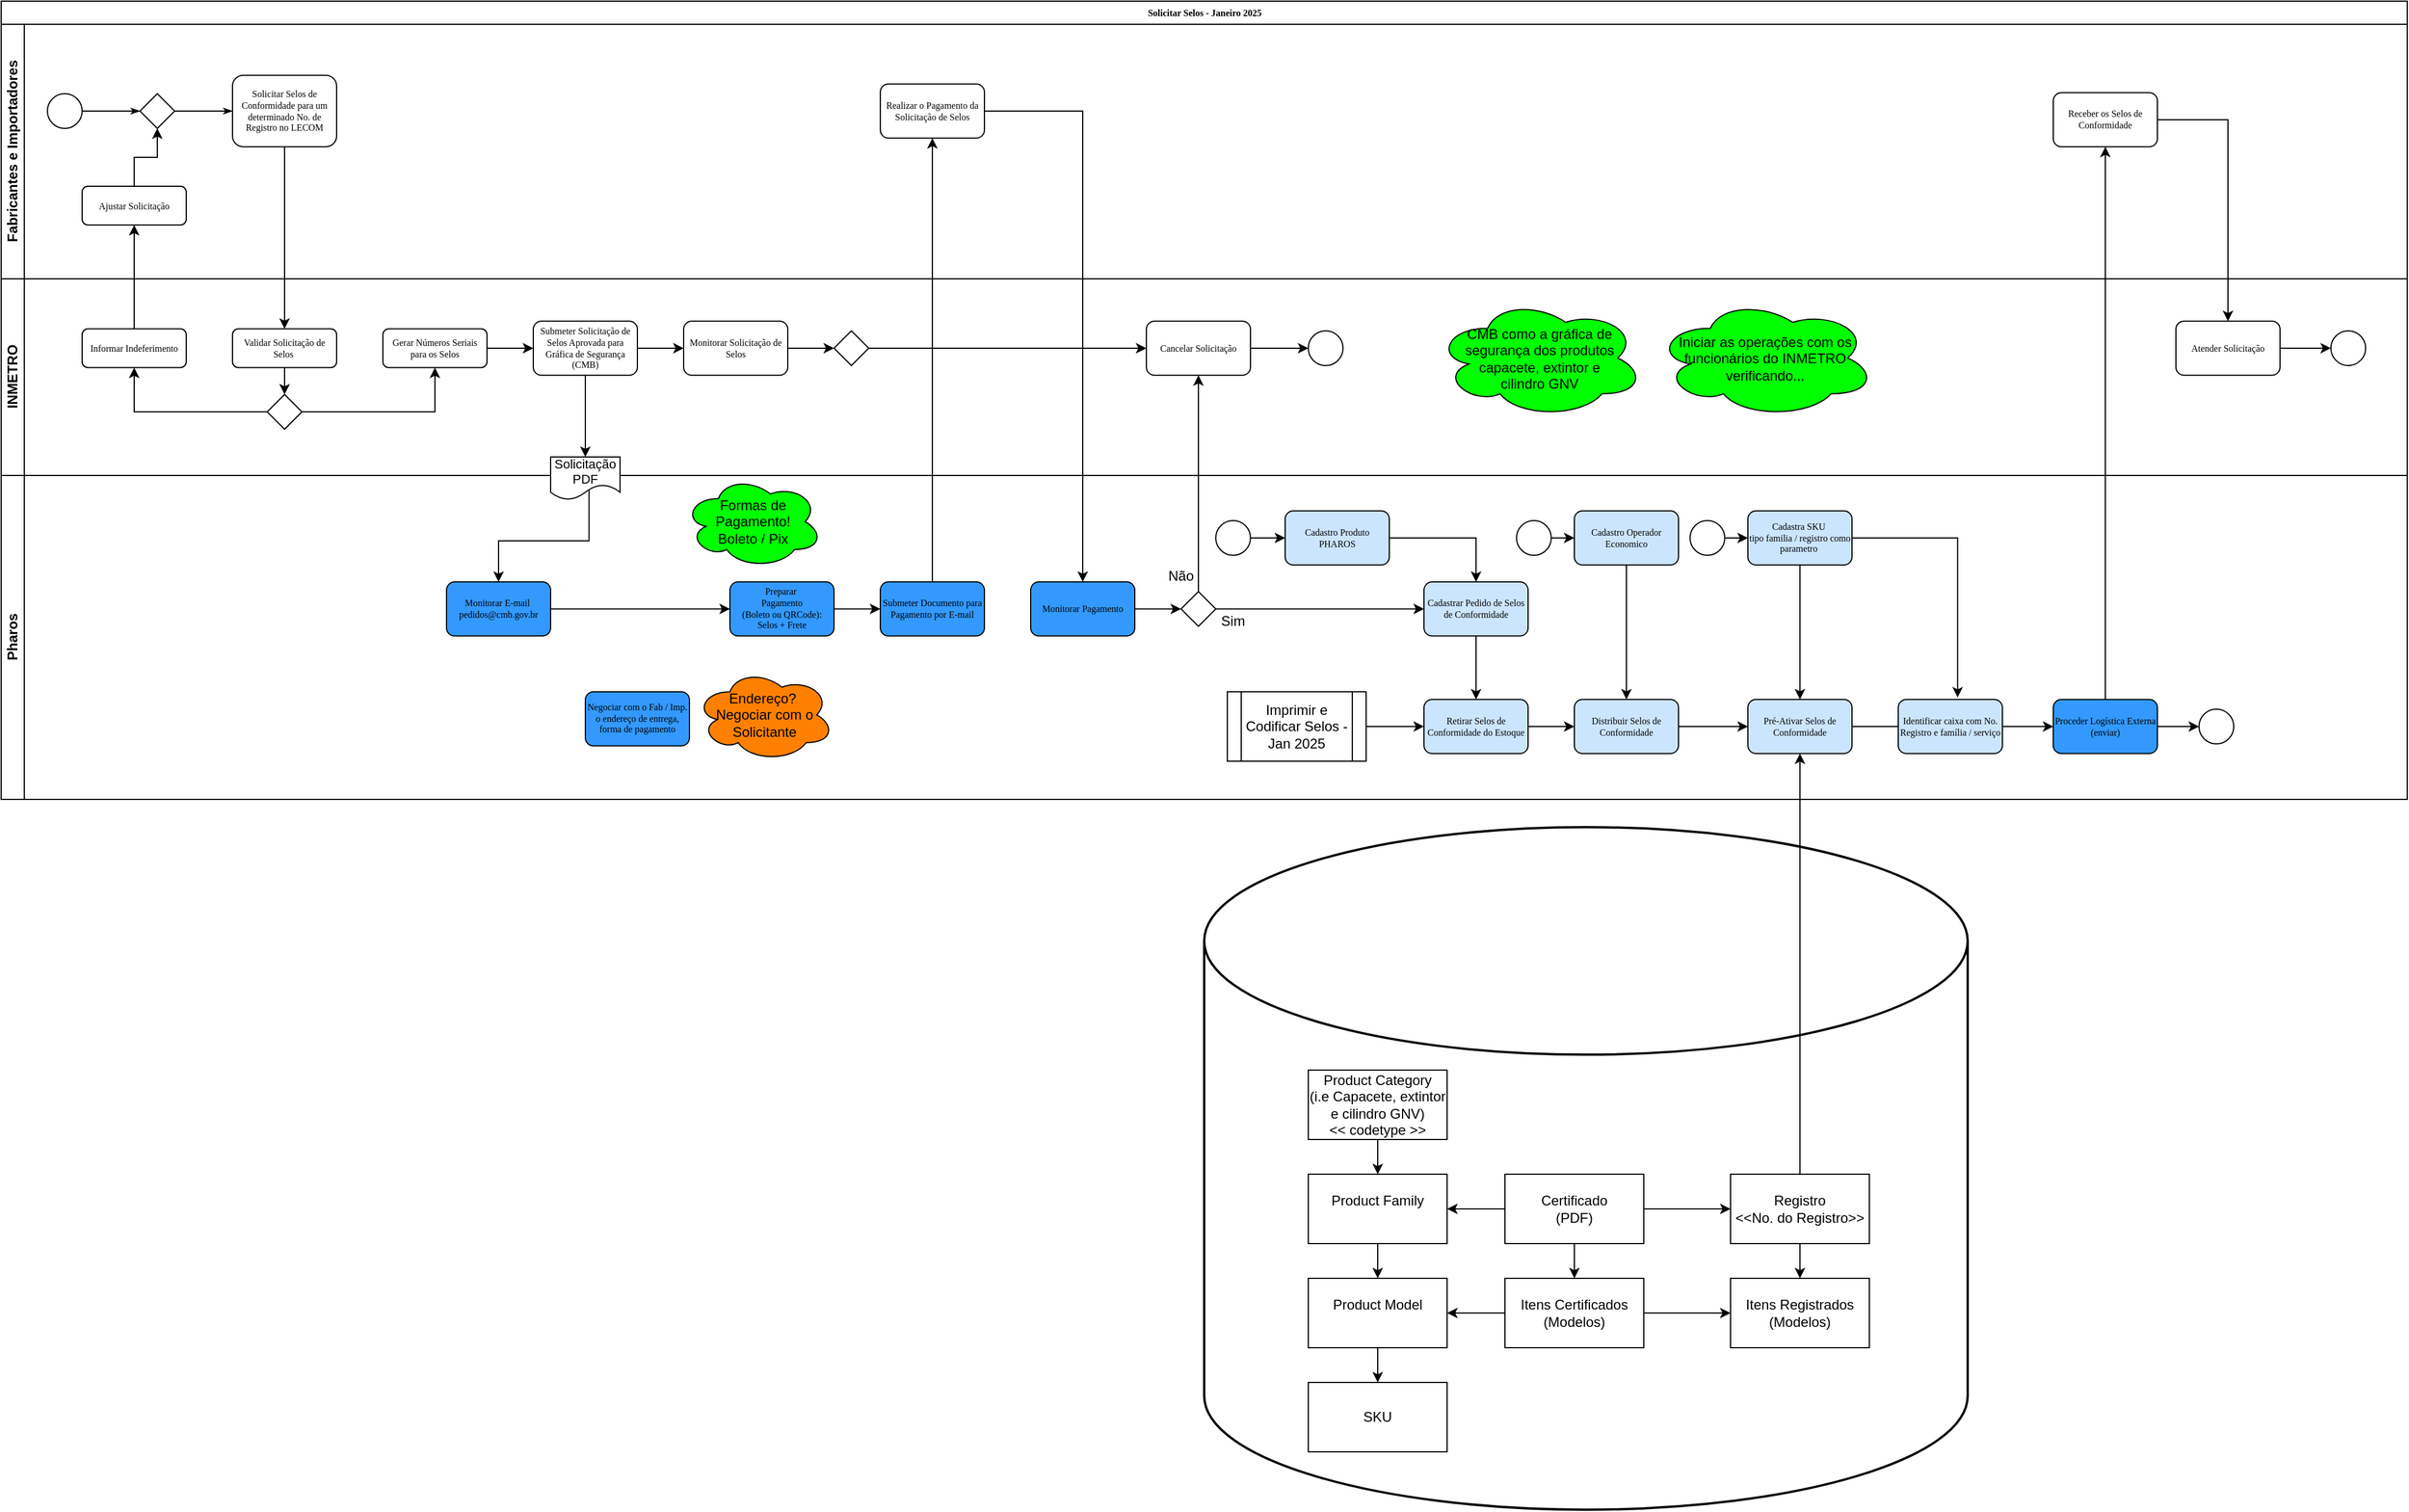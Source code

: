 <mxfile version="24.7.14">
  <diagram name="Page-1" id="c7488fd3-1785-93aa-aadb-54a6760d102a">
    <mxGraphModel dx="988" dy="545" grid="1" gridSize="10" guides="1" tooltips="1" connect="1" arrows="1" fold="1" page="1" pageScale="1" pageWidth="1169" pageHeight="827" background="none" math="0" shadow="0">
      <root>
        <mxCell id="0" />
        <mxCell id="1" parent="0" />
        <mxCell id="MQ7IacnxqxFv1oiMvIU7-42" value="" style="strokeWidth=2;html=1;shape=mxgraph.flowchart.database;whiteSpace=wrap;" vertex="1" parent="1">
          <mxGeometry x="1120" y="790" width="660" height="590" as="geometry" />
        </mxCell>
        <mxCell id="2b4e8129b02d487f-1" value="Solicitar Selos - Janeiro 2025" style="swimlane;html=1;childLayout=stackLayout;horizontal=1;startSize=20;horizontalStack=0;rounded=0;shadow=0;labelBackgroundColor=none;strokeWidth=1;fontFamily=Verdana;fontSize=8;align=center;" parent="1" vertex="1">
          <mxGeometry x="80" y="76" width="2080" height="690" as="geometry">
            <mxRectangle x="80" y="80" width="160" height="20" as="alternateBounds" />
          </mxGeometry>
        </mxCell>
        <mxCell id="2b4e8129b02d487f-2" value="Fabricantes e Importadores" style="swimlane;html=1;startSize=20;horizontal=0;" parent="2b4e8129b02d487f-1" vertex="1">
          <mxGeometry y="20" width="2080" height="220" as="geometry" />
        </mxCell>
        <mxCell id="2b4e8129b02d487f-18" style="edgeStyle=orthogonalEdgeStyle;rounded=0;html=1;labelBackgroundColor=none;startArrow=none;startFill=0;startSize=5;endArrow=classicThin;endFill=1;endSize=5;jettySize=auto;orthogonalLoop=1;strokeWidth=1;fontFamily=Verdana;fontSize=8" parent="2b4e8129b02d487f-2" source="aDhuyLPjIug42rBXj7ye-13" target="2b4e8129b02d487f-6" edge="1">
          <mxGeometry relative="1" as="geometry" />
        </mxCell>
        <mxCell id="2b4e8129b02d487f-5" value="" style="ellipse;whiteSpace=wrap;html=1;rounded=0;shadow=0;labelBackgroundColor=none;strokeWidth=1;fontFamily=Verdana;fontSize=8;align=center;" parent="2b4e8129b02d487f-2" vertex="1">
          <mxGeometry x="40" y="60" width="30" height="30" as="geometry" />
        </mxCell>
        <mxCell id="2b4e8129b02d487f-6" value="&lt;div&gt;Solicitar Selos de&lt;/div&gt;&lt;div&gt;Conformidade para um determinado No. de Registro no LECOM&lt;/div&gt;" style="rounded=1;whiteSpace=wrap;html=1;shadow=0;labelBackgroundColor=none;strokeWidth=1;fontFamily=Verdana;fontSize=8;align=center;" parent="2b4e8129b02d487f-2" vertex="1">
          <mxGeometry x="200" y="44.12" width="90" height="61.75" as="geometry" />
        </mxCell>
        <mxCell id="2b4e8129b02d487f-20" style="edgeStyle=orthogonalEdgeStyle;rounded=0;html=1;labelBackgroundColor=none;startArrow=none;startFill=0;startSize=5;endArrow=classicThin;endFill=1;endSize=5;jettySize=auto;orthogonalLoop=1;strokeWidth=1;fontFamily=Verdana;fontSize=8" parent="2b4e8129b02d487f-2" edge="1">
          <mxGeometry relative="1" as="geometry">
            <mxPoint x="300" y="75.034" as="sourcePoint" />
          </mxGeometry>
        </mxCell>
        <mxCell id="aDhuyLPjIug42rBXj7ye-14" value="" style="edgeStyle=orthogonalEdgeStyle;rounded=0;html=1;labelBackgroundColor=none;startArrow=none;startFill=0;startSize=5;endArrow=classicThin;endFill=1;endSize=5;jettySize=auto;orthogonalLoop=1;strokeWidth=1;fontFamily=Verdana;fontSize=8" parent="2b4e8129b02d487f-2" source="2b4e8129b02d487f-5" target="aDhuyLPjIug42rBXj7ye-13" edge="1">
          <mxGeometry relative="1" as="geometry">
            <mxPoint x="270" y="165" as="sourcePoint" />
            <mxPoint x="350" y="168" as="targetPoint" />
          </mxGeometry>
        </mxCell>
        <mxCell id="aDhuyLPjIug42rBXj7ye-13" value="" style="strokeWidth=1;html=1;shape=mxgraph.flowchart.decision;whiteSpace=wrap;rounded=1;shadow=0;labelBackgroundColor=none;fontFamily=Verdana;fontSize=8;align=center;" parent="2b4e8129b02d487f-2" vertex="1">
          <mxGeometry x="120" y="60.0" width="30" height="30" as="geometry" />
        </mxCell>
        <mxCell id="aDhuyLPjIug42rBXj7ye-28" value="" style="edgeStyle=orthogonalEdgeStyle;rounded=0;orthogonalLoop=1;jettySize=auto;html=1;" parent="2b4e8129b02d487f-2" source="aDhuyLPjIug42rBXj7ye-26" target="aDhuyLPjIug42rBXj7ye-13" edge="1">
          <mxGeometry relative="1" as="geometry" />
        </mxCell>
        <mxCell id="aDhuyLPjIug42rBXj7ye-26" value="&lt;div&gt;Ajustar Solicitação&lt;/div&gt;" style="rounded=1;whiteSpace=wrap;html=1;shadow=0;labelBackgroundColor=none;strokeWidth=1;fontFamily=Verdana;fontSize=8;align=center;" parent="2b4e8129b02d487f-2" vertex="1">
          <mxGeometry x="70" y="140" width="90" height="33.5" as="geometry" />
        </mxCell>
        <mxCell id="aDhuyLPjIug42rBXj7ye-40" value="&lt;div&gt;Realizar o Pagamento da Solicitação de Selos&lt;/div&gt;" style="rounded=1;whiteSpace=wrap;html=1;shadow=0;labelBackgroundColor=none;strokeWidth=1;fontFamily=Verdana;fontSize=8;align=center;" parent="2b4e8129b02d487f-2" vertex="1">
          <mxGeometry x="760" y="51.62" width="90" height="46.75" as="geometry" />
        </mxCell>
        <mxCell id="aDhuyLPjIug42rBXj7ye-179" value="&lt;div&gt;Receber os Selos de Conformidade&lt;/div&gt;" style="rounded=1;whiteSpace=wrap;html=1;shadow=0;labelBackgroundColor=none;strokeWidth=1;fontFamily=Verdana;fontSize=8;align=center;" parent="2b4e8129b02d487f-2" vertex="1">
          <mxGeometry x="1774" y="59.12" width="90" height="46.75" as="geometry" />
        </mxCell>
        <mxCell id="2b4e8129b02d487f-3" value="INMETRO" style="swimlane;html=1;startSize=20;horizontal=0;" parent="2b4e8129b02d487f-1" vertex="1">
          <mxGeometry y="240" width="2080" height="170" as="geometry" />
        </mxCell>
        <mxCell id="2b4e8129b02d487f-26" style="edgeStyle=orthogonalEdgeStyle;rounded=0;html=1;labelBackgroundColor=none;startArrow=none;startFill=0;startSize=5;endArrow=classicThin;endFill=1;endSize=5;jettySize=auto;orthogonalLoop=1;strokeWidth=1;fontFamily=Verdana;fontSize=8" parent="2b4e8129b02d487f-3" edge="1">
          <mxGeometry relative="1" as="geometry">
            <mxPoint x="190" y="68.5" as="sourcePoint" />
          </mxGeometry>
        </mxCell>
        <mxCell id="aDhuyLPjIug42rBXj7ye-22" value="" style="edgeStyle=orthogonalEdgeStyle;rounded=0;orthogonalLoop=1;jettySize=auto;html=1;" parent="2b4e8129b02d487f-3" source="aDhuyLPjIug42rBXj7ye-15" target="aDhuyLPjIug42rBXj7ye-21" edge="1">
          <mxGeometry relative="1" as="geometry" />
        </mxCell>
        <mxCell id="aDhuyLPjIug42rBXj7ye-15" value="&lt;div&gt;Validar Solicitação de Selos&amp;nbsp;&lt;/div&gt;" style="rounded=1;whiteSpace=wrap;html=1;shadow=0;labelBackgroundColor=none;strokeWidth=1;fontFamily=Verdana;fontSize=8;align=center;" parent="2b4e8129b02d487f-3" vertex="1">
          <mxGeometry x="200" y="43.25" width="90" height="33.5" as="geometry" />
        </mxCell>
        <mxCell id="aDhuyLPjIug42rBXj7ye-20" value="" style="edgeStyle=orthogonalEdgeStyle;rounded=0;orthogonalLoop=1;jettySize=auto;html=1;" parent="2b4e8129b02d487f-3" source="aDhuyLPjIug42rBXj7ye-17" target="aDhuyLPjIug42rBXj7ye-19" edge="1">
          <mxGeometry relative="1" as="geometry" />
        </mxCell>
        <mxCell id="aDhuyLPjIug42rBXj7ye-17" value="&lt;div&gt;Gerar Números Seriais para os Selos&lt;/div&gt;" style="rounded=1;whiteSpace=wrap;html=1;shadow=0;labelBackgroundColor=none;strokeWidth=1;fontFamily=Verdana;fontSize=8;align=center;" parent="2b4e8129b02d487f-3" vertex="1">
          <mxGeometry x="330" y="43.25" width="90" height="33.5" as="geometry" />
        </mxCell>
        <mxCell id="aDhuyLPjIug42rBXj7ye-32" value="" style="edgeStyle=orthogonalEdgeStyle;rounded=0;orthogonalLoop=1;jettySize=auto;html=1;" parent="2b4e8129b02d487f-3" source="aDhuyLPjIug42rBXj7ye-19" target="aDhuyLPjIug42rBXj7ye-31" edge="1">
          <mxGeometry relative="1" as="geometry" />
        </mxCell>
        <mxCell id="aDhuyLPjIug42rBXj7ye-19" value="&lt;div&gt;Submeter Solicitação de Selos Aprovada para Gráfica de Segurança (CMB)&lt;/div&gt;" style="rounded=1;whiteSpace=wrap;html=1;shadow=0;labelBackgroundColor=none;strokeWidth=1;fontFamily=Verdana;fontSize=8;align=center;" parent="2b4e8129b02d487f-3" vertex="1">
          <mxGeometry x="460" y="36.62" width="90" height="46.75" as="geometry" />
        </mxCell>
        <mxCell id="aDhuyLPjIug42rBXj7ye-23" value="" style="edgeStyle=orthogonalEdgeStyle;rounded=0;orthogonalLoop=1;jettySize=auto;html=1;" parent="2b4e8129b02d487f-3" source="aDhuyLPjIug42rBXj7ye-21" target="aDhuyLPjIug42rBXj7ye-17" edge="1">
          <mxGeometry relative="1" as="geometry" />
        </mxCell>
        <mxCell id="aDhuyLPjIug42rBXj7ye-25" value="" style="edgeStyle=orthogonalEdgeStyle;rounded=0;orthogonalLoop=1;jettySize=auto;html=1;" parent="2b4e8129b02d487f-3" source="aDhuyLPjIug42rBXj7ye-21" target="aDhuyLPjIug42rBXj7ye-24" edge="1">
          <mxGeometry relative="1" as="geometry" />
        </mxCell>
        <mxCell id="aDhuyLPjIug42rBXj7ye-21" value="" style="strokeWidth=1;html=1;shape=mxgraph.flowchart.decision;whiteSpace=wrap;rounded=1;shadow=0;labelBackgroundColor=none;fontFamily=Verdana;fontSize=8;align=center;" parent="2b4e8129b02d487f-3" vertex="1">
          <mxGeometry x="230" y="100.0" width="30" height="30" as="geometry" />
        </mxCell>
        <mxCell id="aDhuyLPjIug42rBXj7ye-24" value="&lt;div&gt;Informar Indeferimento&lt;/div&gt;" style="rounded=1;whiteSpace=wrap;html=1;shadow=0;labelBackgroundColor=none;strokeWidth=1;fontFamily=Verdana;fontSize=8;align=center;" parent="2b4e8129b02d487f-3" vertex="1">
          <mxGeometry x="70" y="43.25" width="90" height="33.5" as="geometry" />
        </mxCell>
        <mxCell id="aDhuyLPjIug42rBXj7ye-125" value="" style="edgeStyle=orthogonalEdgeStyle;rounded=0;orthogonalLoop=1;jettySize=auto;html=1;" parent="2b4e8129b02d487f-3" source="aDhuyLPjIug42rBXj7ye-31" target="aDhuyLPjIug42rBXj7ye-124" edge="1">
          <mxGeometry relative="1" as="geometry" />
        </mxCell>
        <mxCell id="aDhuyLPjIug42rBXj7ye-31" value="&lt;div&gt;Monitorar Solicitação de Selos&lt;/div&gt;" style="rounded=1;whiteSpace=wrap;html=1;shadow=0;labelBackgroundColor=none;strokeWidth=1;fontFamily=Verdana;fontSize=8;align=center;" parent="2b4e8129b02d487f-3" vertex="1">
          <mxGeometry x="590" y="36.62" width="90" height="46.75" as="geometry" />
        </mxCell>
        <mxCell id="aDhuyLPjIug42rBXj7ye-75" value="" style="edgeStyle=orthogonalEdgeStyle;rounded=0;orthogonalLoop=1;jettySize=auto;html=1;" parent="2b4e8129b02d487f-3" source="aDhuyLPjIug42rBXj7ye-71" target="aDhuyLPjIug42rBXj7ye-74" edge="1">
          <mxGeometry relative="1" as="geometry" />
        </mxCell>
        <mxCell id="aDhuyLPjIug42rBXj7ye-71" value="&lt;div&gt;Cancelar Solicitação&lt;/div&gt;" style="rounded=1;whiteSpace=wrap;html=1;shadow=0;labelBackgroundColor=none;strokeWidth=1;fontFamily=Verdana;fontSize=8;align=center;" parent="2b4e8129b02d487f-3" vertex="1">
          <mxGeometry x="990" y="36.63" width="90" height="46.75" as="geometry" />
        </mxCell>
        <mxCell id="aDhuyLPjIug42rBXj7ye-74" value="" style="ellipse;whiteSpace=wrap;html=1;rounded=0;shadow=0;labelBackgroundColor=none;strokeWidth=1;fontFamily=Verdana;fontSize=8;align=center;" parent="2b4e8129b02d487f-3" vertex="1">
          <mxGeometry x="1130" y="44.99" width="30" height="30" as="geometry" />
        </mxCell>
        <mxCell id="aDhuyLPjIug42rBXj7ye-128" value="" style="edgeStyle=orthogonalEdgeStyle;rounded=0;orthogonalLoop=1;jettySize=auto;html=1;entryX=0;entryY=0.5;entryDx=0;entryDy=0;" parent="2b4e8129b02d487f-3" source="aDhuyLPjIug42rBXj7ye-124" target="aDhuyLPjIug42rBXj7ye-71" edge="1">
          <mxGeometry relative="1" as="geometry">
            <mxPoint x="830" y="59.99" as="targetPoint" />
          </mxGeometry>
        </mxCell>
        <mxCell id="aDhuyLPjIug42rBXj7ye-124" value="" style="strokeWidth=1;html=1;shape=mxgraph.flowchart.decision;whiteSpace=wrap;rounded=1;shadow=0;labelBackgroundColor=none;fontFamily=Verdana;fontSize=8;align=center;" parent="2b4e8129b02d487f-3" vertex="1">
          <mxGeometry x="720" y="44.99" width="30" height="30" as="geometry" />
        </mxCell>
        <mxCell id="aDhuyLPjIug42rBXj7ye-123" value="" style="edgeStyle=orthogonalEdgeStyle;rounded=0;orthogonalLoop=1;jettySize=auto;html=1;" parent="2b4e8129b02d487f-3" source="aDhuyLPjIug42rBXj7ye-120" target="aDhuyLPjIug42rBXj7ye-122" edge="1">
          <mxGeometry relative="1" as="geometry" />
        </mxCell>
        <mxCell id="aDhuyLPjIug42rBXj7ye-120" value="&lt;div&gt;Atender Solicitação&lt;/div&gt;" style="rounded=1;whiteSpace=wrap;html=1;shadow=0;labelBackgroundColor=none;strokeWidth=1;fontFamily=Verdana;fontSize=8;align=center;" parent="2b4e8129b02d487f-3" vertex="1">
          <mxGeometry x="1880" y="36.61" width="90" height="46.75" as="geometry" />
        </mxCell>
        <mxCell id="aDhuyLPjIug42rBXj7ye-122" value="" style="ellipse;whiteSpace=wrap;html=1;rounded=0;shadow=0;labelBackgroundColor=none;strokeWidth=1;fontFamily=Verdana;fontSize=8;align=center;" parent="2b4e8129b02d487f-3" vertex="1">
          <mxGeometry x="2014" y="44.97" width="30" height="30" as="geometry" />
        </mxCell>
        <mxCell id="MQ7IacnxqxFv1oiMvIU7-45" value="CMB como a gráfica de segurança dos produtos capacete, extintor e &lt;br&gt;cilindro GNV" style="ellipse;shape=cloud;whiteSpace=wrap;html=1;fillColor=#00FF00;" vertex="1" parent="2b4e8129b02d487f-3">
          <mxGeometry x="1240" y="17" width="180" height="103" as="geometry" />
        </mxCell>
        <mxCell id="MQ7IacnxqxFv1oiMvIU7-46" value="Iniciar as operações com os funcionários do INMETRO verificando..." style="ellipse;shape=cloud;whiteSpace=wrap;html=1;fillColor=#00FF00;" vertex="1" parent="2b4e8129b02d487f-3">
          <mxGeometry x="1430" y="17" width="190" height="103" as="geometry" />
        </mxCell>
        <mxCell id="aDhuyLPjIug42rBXj7ye-16" value="" style="endArrow=classic;html=1;rounded=0;entryX=0.5;entryY=0;entryDx=0;entryDy=0;exitX=0.5;exitY=1;exitDx=0;exitDy=0;" parent="2b4e8129b02d487f-1" source="2b4e8129b02d487f-6" target="aDhuyLPjIug42rBXj7ye-15" edge="1">
          <mxGeometry width="50" height="50" relative="1" as="geometry">
            <mxPoint x="240" y="140" as="sourcePoint" />
            <mxPoint x="530" y="280" as="targetPoint" />
          </mxGeometry>
        </mxCell>
        <mxCell id="aDhuyLPjIug42rBXj7ye-27" value="" style="edgeStyle=orthogonalEdgeStyle;rounded=0;orthogonalLoop=1;jettySize=auto;html=1;" parent="2b4e8129b02d487f-1" source="aDhuyLPjIug42rBXj7ye-24" target="aDhuyLPjIug42rBXj7ye-26" edge="1">
          <mxGeometry relative="1" as="geometry" />
        </mxCell>
        <mxCell id="aDhuyLPjIug42rBXj7ye-30" value="" style="edgeStyle=orthogonalEdgeStyle;rounded=0;orthogonalLoop=1;jettySize=auto;html=1;" parent="2b4e8129b02d487f-1" source="aDhuyLPjIug42rBXj7ye-19" target="aDhuyLPjIug42rBXj7ye-29" edge="1">
          <mxGeometry relative="1" as="geometry" />
        </mxCell>
        <mxCell id="aDhuyLPjIug42rBXj7ye-43" value="" style="endArrow=classic;html=1;rounded=0;entryX=0.5;entryY=1;entryDx=0;entryDy=0;exitX=0.5;exitY=0;exitDx=0;exitDy=0;" parent="2b4e8129b02d487f-1" source="aDhuyLPjIug42rBXj7ye-44" target="aDhuyLPjIug42rBXj7ye-40" edge="1">
          <mxGeometry width="50" height="50" relative="1" as="geometry">
            <mxPoint x="410" y="360" as="sourcePoint" />
            <mxPoint x="460" y="310" as="targetPoint" />
          </mxGeometry>
        </mxCell>
        <mxCell id="aDhuyLPjIug42rBXj7ye-48" value="" style="edgeStyle=orthogonalEdgeStyle;rounded=0;orthogonalLoop=1;jettySize=auto;html=1;" parent="2b4e8129b02d487f-1" source="aDhuyLPjIug42rBXj7ye-40" target="aDhuyLPjIug42rBXj7ye-46" edge="1">
          <mxGeometry relative="1" as="geometry">
            <mxPoint x="930" y="94.995" as="targetPoint" />
          </mxGeometry>
        </mxCell>
        <mxCell id="aDhuyLPjIug42rBXj7ye-73" value="" style="edgeStyle=orthogonalEdgeStyle;rounded=0;orthogonalLoop=1;jettySize=auto;html=1;" parent="2b4e8129b02d487f-1" source="aDhuyLPjIug42rBXj7ye-69" target="aDhuyLPjIug42rBXj7ye-71" edge="1">
          <mxGeometry relative="1" as="geometry">
            <mxPoint x="1035" y="393.38" as="targetPoint" />
          </mxGeometry>
        </mxCell>
        <mxCell id="aDhuyLPjIug42rBXj7ye-121" value="" style="edgeStyle=orthogonalEdgeStyle;rounded=0;orthogonalLoop=1;jettySize=auto;html=1;exitX=0.5;exitY=0;exitDx=0;exitDy=0;entryX=0.5;entryY=1;entryDx=0;entryDy=0;" parent="2b4e8129b02d487f-1" source="aDhuyLPjIug42rBXj7ye-114" target="aDhuyLPjIug42rBXj7ye-179" edge="1">
          <mxGeometry relative="1" as="geometry">
            <mxPoint x="1190" y="300" as="sourcePoint" />
            <mxPoint x="1240" y="300" as="targetPoint" />
          </mxGeometry>
        </mxCell>
        <mxCell id="aDhuyLPjIug42rBXj7ye-181" value="" style="edgeStyle=orthogonalEdgeStyle;rounded=0;orthogonalLoop=1;jettySize=auto;html=1;entryX=0.5;entryY=0;entryDx=0;entryDy=0;" parent="2b4e8129b02d487f-1" source="aDhuyLPjIug42rBXj7ye-179" target="aDhuyLPjIug42rBXj7ye-120" edge="1">
          <mxGeometry relative="1" as="geometry">
            <mxPoint x="1916" y="103.38" as="targetPoint" />
          </mxGeometry>
        </mxCell>
        <mxCell id="2b4e8129b02d487f-4" value="Pharos" style="swimlane;html=1;startSize=20;horizontal=0;" parent="2b4e8129b02d487f-1" vertex="1">
          <mxGeometry y="410" width="2080" height="280" as="geometry" />
        </mxCell>
        <mxCell id="aDhuyLPjIug42rBXj7ye-36" value="" style="edgeStyle=orthogonalEdgeStyle;rounded=0;orthogonalLoop=1;jettySize=auto;html=1;exitX=0.554;exitY=0.772;exitDx=0;exitDy=0;exitPerimeter=0;" parent="2b4e8129b02d487f-4" source="aDhuyLPjIug42rBXj7ye-29" target="aDhuyLPjIug42rBXj7ye-35" edge="1">
          <mxGeometry relative="1" as="geometry">
            <mxPoint x="505" y="39" as="sourcePoint" />
          </mxGeometry>
        </mxCell>
        <mxCell id="aDhuyLPjIug42rBXj7ye-29" value="&lt;font style=&quot;font-size: 11px;&quot;&gt;Solicitação&lt;/font&gt;&lt;div style=&quot;font-size: 11px;&quot;&gt;&lt;font style=&quot;font-size: 11px;&quot;&gt;PDF&lt;/font&gt;&lt;/div&gt;" style="shape=document;whiteSpace=wrap;html=1;boundedLbl=1;size=0.351;" parent="2b4e8129b02d487f-4" vertex="1">
          <mxGeometry x="475" y="-16" width="60" height="37" as="geometry" />
        </mxCell>
        <mxCell id="aDhuyLPjIug42rBXj7ye-39" value="" style="edgeStyle=orthogonalEdgeStyle;rounded=0;orthogonalLoop=1;jettySize=auto;html=1;fillColor=#3399FF;" parent="2b4e8129b02d487f-4" source="aDhuyLPjIug42rBXj7ye-35" target="aDhuyLPjIug42rBXj7ye-37" edge="1">
          <mxGeometry relative="1" as="geometry" />
        </mxCell>
        <mxCell id="aDhuyLPjIug42rBXj7ye-35" value="&lt;div&gt;Monitorar E-mail&amp;nbsp;&lt;/div&gt;&lt;div&gt;pedidos@cmb.gov.br&lt;/div&gt;" style="rounded=1;whiteSpace=wrap;html=1;shadow=0;labelBackgroundColor=none;strokeWidth=1;fontFamily=Verdana;fontSize=8;align=center;fillColor=#3399FF;" parent="2b4e8129b02d487f-4" vertex="1">
          <mxGeometry x="385" y="92" width="90" height="46.75" as="geometry" />
        </mxCell>
        <mxCell id="aDhuyLPjIug42rBXj7ye-45" value="" style="edgeStyle=orthogonalEdgeStyle;rounded=0;orthogonalLoop=1;jettySize=auto;html=1;fillColor=#3399FF;" parent="2b4e8129b02d487f-4" source="aDhuyLPjIug42rBXj7ye-37" target="aDhuyLPjIug42rBXj7ye-44" edge="1">
          <mxGeometry relative="1" as="geometry" />
        </mxCell>
        <mxCell id="aDhuyLPjIug42rBXj7ye-37" value="&lt;div&gt;Preparar&amp;nbsp;&lt;/div&gt;&lt;div&gt;Pagamento &lt;br&gt;(Boleto ou QRCode): Selos + Frete&lt;/div&gt;" style="rounded=1;whiteSpace=wrap;html=1;shadow=0;labelBackgroundColor=none;strokeWidth=1;fontFamily=Verdana;fontSize=8;align=center;fillColor=#3399FF;" parent="2b4e8129b02d487f-4" vertex="1">
          <mxGeometry x="630" y="92" width="90" height="46.75" as="geometry" />
        </mxCell>
        <mxCell id="aDhuyLPjIug42rBXj7ye-44" value="&lt;div&gt;Submeter Documento para Pagamento por E-mail&lt;/div&gt;" style="rounded=1;whiteSpace=wrap;html=1;shadow=0;labelBackgroundColor=none;strokeWidth=1;fontFamily=Verdana;fontSize=8;align=center;fillColor=#3399FF;" parent="2b4e8129b02d487f-4" vertex="1">
          <mxGeometry x="760" y="92" width="90" height="46.75" as="geometry" />
        </mxCell>
        <mxCell id="aDhuyLPjIug42rBXj7ye-70" value="" style="edgeStyle=orthogonalEdgeStyle;rounded=0;orthogonalLoop=1;jettySize=auto;html=1;" parent="2b4e8129b02d487f-4" source="aDhuyLPjIug42rBXj7ye-46" target="aDhuyLPjIug42rBXj7ye-69" edge="1">
          <mxGeometry relative="1" as="geometry" />
        </mxCell>
        <mxCell id="aDhuyLPjIug42rBXj7ye-46" value="&lt;div&gt;Monitorar Pagamento&lt;/div&gt;" style="rounded=1;whiteSpace=wrap;html=1;shadow=0;labelBackgroundColor=none;strokeWidth=1;fontFamily=Verdana;fontSize=8;align=center;fillColor=#3399FF;" parent="2b4e8129b02d487f-4" vertex="1">
          <mxGeometry x="890" y="92" width="90" height="46.75" as="geometry" />
        </mxCell>
        <mxCell id="aDhuyLPjIug42rBXj7ye-69" value="" style="strokeWidth=1;html=1;shape=mxgraph.flowchart.decision;whiteSpace=wrap;rounded=1;shadow=0;labelBackgroundColor=none;fontFamily=Verdana;fontSize=8;align=center;" parent="2b4e8129b02d487f-4" vertex="1">
          <mxGeometry x="1020" y="100.38" width="30" height="30" as="geometry" />
        </mxCell>
        <mxCell id="aDhuyLPjIug42rBXj7ye-109" value="" style="edgeStyle=orthogonalEdgeStyle;rounded=0;orthogonalLoop=1;jettySize=auto;html=1;entryX=0.5;entryY=0;entryDx=0;entryDy=0;exitX=0.5;exitY=1;exitDx=0;exitDy=0;" parent="2b4e8129b02d487f-4" source="aDhuyLPjIug42rBXj7ye-76" target="aDhuyLPjIug42rBXj7ye-102" edge="1">
          <mxGeometry relative="1" as="geometry">
            <mxPoint x="1259" y="115.375" as="targetPoint" />
          </mxGeometry>
        </mxCell>
        <mxCell id="aDhuyLPjIug42rBXj7ye-76" value="&lt;div&gt;Cadastrar Pedido de Selos de Conformidade&lt;/div&gt;" style="rounded=1;whiteSpace=wrap;html=1;shadow=0;labelBackgroundColor=none;strokeWidth=1;fontFamily=Verdana;fontSize=8;align=center;fillColor=#CCE5FF;" parent="2b4e8129b02d487f-4" vertex="1">
          <mxGeometry x="1230" y="92" width="90" height="46.75" as="geometry" />
        </mxCell>
        <mxCell id="aDhuyLPjIug42rBXj7ye-105" value="" style="edgeStyle=orthogonalEdgeStyle;rounded=0;orthogonalLoop=1;jettySize=auto;html=1;" parent="2b4e8129b02d487f-4" source="aDhuyLPjIug42rBXj7ye-102" target="aDhuyLPjIug42rBXj7ye-104" edge="1">
          <mxGeometry relative="1" as="geometry" />
        </mxCell>
        <mxCell id="aDhuyLPjIug42rBXj7ye-102" value="Retirar Selos de Conformidade do Estoque" style="rounded=1;whiteSpace=wrap;html=1;shadow=0;labelBackgroundColor=none;strokeWidth=1;fontFamily=Verdana;fontSize=8;align=center;fillColor=#CCE5FF;" parent="2b4e8129b02d487f-4" vertex="1">
          <mxGeometry x="1230" y="193.62" width="90" height="46.75" as="geometry" />
        </mxCell>
        <mxCell id="aDhuyLPjIug42rBXj7ye-107" value="" style="edgeStyle=orthogonalEdgeStyle;rounded=0;orthogonalLoop=1;jettySize=auto;html=1;" parent="2b4e8129b02d487f-4" source="aDhuyLPjIug42rBXj7ye-104" target="aDhuyLPjIug42rBXj7ye-106" edge="1">
          <mxGeometry relative="1" as="geometry" />
        </mxCell>
        <mxCell id="aDhuyLPjIug42rBXj7ye-104" value="Distribuir Selos de Conformidade" style="rounded=1;whiteSpace=wrap;html=1;shadow=0;labelBackgroundColor=none;strokeWidth=1;fontFamily=Verdana;fontSize=8;align=center;fillColor=#CCE5FF;" parent="2b4e8129b02d487f-4" vertex="1">
          <mxGeometry x="1360" y="193.62" width="90" height="46.75" as="geometry" />
        </mxCell>
        <mxCell id="aDhuyLPjIug42rBXj7ye-116" value="" style="edgeStyle=orthogonalEdgeStyle;rounded=0;orthogonalLoop=1;jettySize=auto;html=1;" parent="2b4e8129b02d487f-4" source="aDhuyLPjIug42rBXj7ye-106" target="aDhuyLPjIug42rBXj7ye-114" edge="1">
          <mxGeometry relative="1" as="geometry" />
        </mxCell>
        <mxCell id="aDhuyLPjIug42rBXj7ye-106" value="Pré-Ativar Selos de Conformidade" style="rounded=1;whiteSpace=wrap;html=1;shadow=0;labelBackgroundColor=none;strokeWidth=1;fontFamily=Verdana;fontSize=8;align=center;fillColor=#CCE5FF;" parent="2b4e8129b02d487f-4" vertex="1">
          <mxGeometry x="1510" y="193.62" width="90" height="46.75" as="geometry" />
        </mxCell>
        <mxCell id="aDhuyLPjIug42rBXj7ye-131" value="Não" style="text;html=1;align=center;verticalAlign=middle;whiteSpace=wrap;rounded=0;" parent="2b4e8129b02d487f-4" vertex="1">
          <mxGeometry x="990" y="72" width="60" height="30" as="geometry" />
        </mxCell>
        <mxCell id="aDhuyLPjIug42rBXj7ye-176" value="Sim" style="text;html=1;align=center;verticalAlign=middle;whiteSpace=wrap;rounded=0;" parent="2b4e8129b02d487f-4" vertex="1">
          <mxGeometry x="1035" y="111" width="60" height="30" as="geometry" />
        </mxCell>
        <mxCell id="aDhuyLPjIug42rBXj7ye-185" value="" style="edgeStyle=orthogonalEdgeStyle;rounded=0;orthogonalLoop=1;jettySize=auto;html=1;" parent="2b4e8129b02d487f-4" source="aDhuyLPjIug42rBXj7ye-184" target="aDhuyLPjIug42rBXj7ye-102" edge="1">
          <mxGeometry relative="1" as="geometry" />
        </mxCell>
        <mxCell id="aDhuyLPjIug42rBXj7ye-184" value="Imprimir e Codificar Selos - Jan 2025" style="shape=process;whiteSpace=wrap;html=1;backgroundOutline=1;" parent="2b4e8129b02d487f-4" vertex="1">
          <mxGeometry x="1060" y="186.99" width="120" height="60" as="geometry" />
        </mxCell>
        <mxCell id="aDhuyLPjIug42rBXj7ye-119" value="" style="edgeStyle=orthogonalEdgeStyle;rounded=0;orthogonalLoop=1;jettySize=auto;html=1;" parent="2b4e8129b02d487f-4" source="aDhuyLPjIug42rBXj7ye-114" target="aDhuyLPjIug42rBXj7ye-118" edge="1">
          <mxGeometry relative="1" as="geometry" />
        </mxCell>
        <mxCell id="aDhuyLPjIug42rBXj7ye-114" value="Proceder Logística Externa (enviar)" style="rounded=1;whiteSpace=wrap;html=1;shadow=0;labelBackgroundColor=none;strokeWidth=1;fontFamily=Verdana;fontSize=8;align=center;fillColor=#3399FF;" parent="2b4e8129b02d487f-4" vertex="1">
          <mxGeometry x="1774" y="193.62" width="90" height="46.75" as="geometry" />
        </mxCell>
        <mxCell id="aDhuyLPjIug42rBXj7ye-118" value="" style="ellipse;whiteSpace=wrap;html=1;rounded=0;shadow=0;labelBackgroundColor=none;strokeWidth=1;fontFamily=Verdana;fontSize=8;align=center;" parent="2b4e8129b02d487f-4" vertex="1">
          <mxGeometry x="1900" y="201.99" width="30" height="30" as="geometry" />
        </mxCell>
        <mxCell id="aDhuyLPjIug42rBXj7ye-186" value="Identificar caixa com No. Registro e família / serviço" style="rounded=1;whiteSpace=wrap;html=1;shadow=0;labelBackgroundColor=none;strokeWidth=1;fontFamily=Verdana;fontSize=8;align=center;fillColor=#CCE5FF;" parent="2b4e8129b02d487f-4" vertex="1">
          <mxGeometry x="1640" y="193.62" width="90" height="46.75" as="geometry" />
        </mxCell>
        <mxCell id="MQ7IacnxqxFv1oiMvIU7-26" value="" style="edgeStyle=orthogonalEdgeStyle;rounded=0;orthogonalLoop=1;jettySize=auto;html=1;entryX=0;entryY=0.5;entryDx=0;entryDy=0;" edge="1" parent="2b4e8129b02d487f-4" source="aDhuyLPjIug42rBXj7ye-69" target="aDhuyLPjIug42rBXj7ye-76">
          <mxGeometry relative="1" as="geometry">
            <mxPoint x="1130" y="591" as="sourcePoint" />
            <mxPoint x="1100" y="115.38" as="targetPoint" />
          </mxGeometry>
        </mxCell>
        <mxCell id="MQ7IacnxqxFv1oiMvIU7-31" value="" style="edgeStyle=orthogonalEdgeStyle;rounded=0;orthogonalLoop=1;jettySize=auto;html=1;" edge="1" parent="2b4e8129b02d487f-4" source="MQ7IacnxqxFv1oiMvIU7-27" target="aDhuyLPjIug42rBXj7ye-76">
          <mxGeometry relative="1" as="geometry" />
        </mxCell>
        <mxCell id="MQ7IacnxqxFv1oiMvIU7-27" value="Cadastro Produto PHAROS" style="rounded=1;whiteSpace=wrap;html=1;shadow=0;labelBackgroundColor=none;strokeWidth=1;fontFamily=Verdana;fontSize=8;align=center;fillColor=#CCE5FF;" vertex="1" parent="2b4e8129b02d487f-4">
          <mxGeometry x="1110" y="30.63" width="90" height="46.75" as="geometry" />
        </mxCell>
        <mxCell id="MQ7IacnxqxFv1oiMvIU7-30" value="" style="edgeStyle=orthogonalEdgeStyle;rounded=0;orthogonalLoop=1;jettySize=auto;html=1;" edge="1" parent="2b4e8129b02d487f-4" source="MQ7IacnxqxFv1oiMvIU7-28" target="MQ7IacnxqxFv1oiMvIU7-27">
          <mxGeometry relative="1" as="geometry" />
        </mxCell>
        <mxCell id="MQ7IacnxqxFv1oiMvIU7-28" value="" style="ellipse;whiteSpace=wrap;html=1;rounded=0;shadow=0;labelBackgroundColor=none;strokeWidth=1;fontFamily=Verdana;fontSize=8;align=center;" vertex="1" parent="2b4e8129b02d487f-4">
          <mxGeometry x="1050" y="39" width="30" height="30" as="geometry" />
        </mxCell>
        <mxCell id="MQ7IacnxqxFv1oiMvIU7-35" value="" style="edgeStyle=orthogonalEdgeStyle;rounded=0;orthogonalLoop=1;jettySize=auto;html=1;" edge="1" parent="2b4e8129b02d487f-4" source="MQ7IacnxqxFv1oiMvIU7-32" target="aDhuyLPjIug42rBXj7ye-104">
          <mxGeometry relative="1" as="geometry" />
        </mxCell>
        <mxCell id="MQ7IacnxqxFv1oiMvIU7-32" value="Cadastro Operador Economico" style="rounded=1;whiteSpace=wrap;html=1;shadow=0;labelBackgroundColor=none;strokeWidth=1;fontFamily=Verdana;fontSize=8;align=center;fillColor=#CCE5FF;" vertex="1" parent="2b4e8129b02d487f-4">
          <mxGeometry x="1360" y="30.63" width="90" height="46.75" as="geometry" />
        </mxCell>
        <mxCell id="MQ7IacnxqxFv1oiMvIU7-34" value="" style="edgeStyle=orthogonalEdgeStyle;rounded=0;orthogonalLoop=1;jettySize=auto;html=1;" edge="1" parent="2b4e8129b02d487f-4" source="MQ7IacnxqxFv1oiMvIU7-33" target="MQ7IacnxqxFv1oiMvIU7-32">
          <mxGeometry relative="1" as="geometry" />
        </mxCell>
        <mxCell id="MQ7IacnxqxFv1oiMvIU7-33" value="" style="ellipse;whiteSpace=wrap;html=1;rounded=0;shadow=0;labelBackgroundColor=none;strokeWidth=1;fontFamily=Verdana;fontSize=8;align=center;" vertex="1" parent="2b4e8129b02d487f-4">
          <mxGeometry x="1310" y="39" width="30" height="30" as="geometry" />
        </mxCell>
        <mxCell id="MQ7IacnxqxFv1oiMvIU7-39" value="" style="edgeStyle=orthogonalEdgeStyle;rounded=0;orthogonalLoop=1;jettySize=auto;html=1;" edge="1" parent="2b4e8129b02d487f-4" source="MQ7IacnxqxFv1oiMvIU7-36" target="aDhuyLPjIug42rBXj7ye-106">
          <mxGeometry relative="1" as="geometry" />
        </mxCell>
        <mxCell id="MQ7IacnxqxFv1oiMvIU7-41" value="" style="edgeStyle=orthogonalEdgeStyle;rounded=0;orthogonalLoop=1;jettySize=auto;html=1;entryX=0.57;entryY=-0.037;entryDx=0;entryDy=0;entryPerimeter=0;" edge="1" parent="2b4e8129b02d487f-4" source="MQ7IacnxqxFv1oiMvIU7-36" target="aDhuyLPjIug42rBXj7ye-186">
          <mxGeometry relative="1" as="geometry">
            <mxPoint x="1680" y="54.005" as="targetPoint" />
          </mxGeometry>
        </mxCell>
        <mxCell id="MQ7IacnxqxFv1oiMvIU7-36" value="Cadastra SKU&amp;nbsp;&lt;div&gt;tipo familia / registro como parametro&amp;nbsp;&lt;/div&gt;" style="rounded=1;whiteSpace=wrap;html=1;shadow=0;labelBackgroundColor=none;strokeWidth=1;fontFamily=Verdana;fontSize=8;align=center;fillColor=#CCE5FF;" vertex="1" parent="2b4e8129b02d487f-4">
          <mxGeometry x="1510" y="30.63" width="90" height="46.75" as="geometry" />
        </mxCell>
        <mxCell id="MQ7IacnxqxFv1oiMvIU7-38" value="" style="edgeStyle=orthogonalEdgeStyle;rounded=0;orthogonalLoop=1;jettySize=auto;html=1;" edge="1" parent="2b4e8129b02d487f-4" source="MQ7IacnxqxFv1oiMvIU7-37" target="MQ7IacnxqxFv1oiMvIU7-36">
          <mxGeometry relative="1" as="geometry" />
        </mxCell>
        <mxCell id="MQ7IacnxqxFv1oiMvIU7-37" value="" style="ellipse;whiteSpace=wrap;html=1;rounded=0;shadow=0;labelBackgroundColor=none;strokeWidth=1;fontFamily=Verdana;fontSize=8;align=center;" vertex="1" parent="2b4e8129b02d487f-4">
          <mxGeometry x="1460" y="39" width="30" height="30" as="geometry" />
        </mxCell>
        <mxCell id="aDhuyLPjIug42rBXj7ye-38" value="Formas de &lt;br&gt;Pagamento!&lt;div&gt;Boleto / Pix&lt;/div&gt;" style="ellipse;shape=cloud;whiteSpace=wrap;html=1;fillColor=#00FF00;" parent="2b4e8129b02d487f-4" vertex="1">
          <mxGeometry x="590" width="120" height="80" as="geometry" />
        </mxCell>
        <mxCell id="MQ7IacnxqxFv1oiMvIU7-43" value="Endereço?&amp;nbsp;&lt;div&gt;Negociar com o Solicitante&lt;/div&gt;" style="ellipse;shape=cloud;whiteSpace=wrap;html=1;fillColor=#FF8000;" vertex="1" parent="2b4e8129b02d487f-4">
          <mxGeometry x="600" y="166.99" width="120" height="80" as="geometry" />
        </mxCell>
        <mxCell id="MQ7IacnxqxFv1oiMvIU7-44" value="&lt;div&gt;Negociar com o Fab / Imp. o endereço de entrega, forma de pagamento&lt;/div&gt;" style="rounded=1;whiteSpace=wrap;html=1;shadow=0;labelBackgroundColor=none;strokeWidth=1;fontFamily=Verdana;fontSize=8;align=center;fillColor=#3399FF;" vertex="1" parent="2b4e8129b02d487f-4">
          <mxGeometry x="505" y="186.99" width="90" height="46.75" as="geometry" />
        </mxCell>
        <mxCell id="MQ7IacnxqxFv1oiMvIU7-1" value="SKU" style="rounded=0;whiteSpace=wrap;html=1;" vertex="1" parent="1">
          <mxGeometry x="1210" y="1270" width="120" height="60" as="geometry" />
        </mxCell>
        <mxCell id="MQ7IacnxqxFv1oiMvIU7-3" value="" style="edgeStyle=orthogonalEdgeStyle;rounded=0;orthogonalLoop=1;jettySize=auto;html=1;" edge="1" parent="1" source="MQ7IacnxqxFv1oiMvIU7-2" target="MQ7IacnxqxFv1oiMvIU7-1">
          <mxGeometry relative="1" as="geometry" />
        </mxCell>
        <mxCell id="MQ7IacnxqxFv1oiMvIU7-2" value="Product Model&lt;div&gt;&lt;br&gt;&lt;/div&gt;" style="rounded=0;whiteSpace=wrap;html=1;" vertex="1" parent="1">
          <mxGeometry x="1210" y="1180" width="120" height="60" as="geometry" />
        </mxCell>
        <mxCell id="MQ7IacnxqxFv1oiMvIU7-5" value="" style="edgeStyle=orthogonalEdgeStyle;rounded=0;orthogonalLoop=1;jettySize=auto;html=1;" edge="1" parent="1" source="MQ7IacnxqxFv1oiMvIU7-4" target="MQ7IacnxqxFv1oiMvIU7-2">
          <mxGeometry relative="1" as="geometry" />
        </mxCell>
        <mxCell id="MQ7IacnxqxFv1oiMvIU7-4" value="Product Family&lt;div&gt;&lt;br&gt;&lt;/div&gt;" style="rounded=0;whiteSpace=wrap;html=1;" vertex="1" parent="1">
          <mxGeometry x="1210" y="1090" width="120" height="60" as="geometry" />
        </mxCell>
        <mxCell id="MQ7IacnxqxFv1oiMvIU7-7" value="" style="edgeStyle=orthogonalEdgeStyle;rounded=0;orthogonalLoop=1;jettySize=auto;html=1;" edge="1" parent="1" source="MQ7IacnxqxFv1oiMvIU7-6" target="MQ7IacnxqxFv1oiMvIU7-4">
          <mxGeometry relative="1" as="geometry" />
        </mxCell>
        <mxCell id="MQ7IacnxqxFv1oiMvIU7-6" value="Product Category&lt;div&gt;(i.e Capacete, extintor e cilindro GNV)&lt;/div&gt;&lt;div&gt;&amp;lt;&amp;lt; codetype &amp;gt;&amp;gt;&lt;/div&gt;" style="rounded=0;whiteSpace=wrap;html=1;" vertex="1" parent="1">
          <mxGeometry x="1210" y="1000" width="120" height="60" as="geometry" />
        </mxCell>
        <mxCell id="MQ7IacnxqxFv1oiMvIU7-9" value="" style="edgeStyle=orthogonalEdgeStyle;rounded=0;orthogonalLoop=1;jettySize=auto;html=1;" edge="1" parent="1" source="MQ7IacnxqxFv1oiMvIU7-8" target="MQ7IacnxqxFv1oiMvIU7-4">
          <mxGeometry relative="1" as="geometry" />
        </mxCell>
        <mxCell id="MQ7IacnxqxFv1oiMvIU7-12" value="" style="edgeStyle=orthogonalEdgeStyle;rounded=0;orthogonalLoop=1;jettySize=auto;html=1;" edge="1" parent="1" source="MQ7IacnxqxFv1oiMvIU7-8" target="MQ7IacnxqxFv1oiMvIU7-10">
          <mxGeometry relative="1" as="geometry" />
        </mxCell>
        <mxCell id="MQ7IacnxqxFv1oiMvIU7-14" value="" style="edgeStyle=orthogonalEdgeStyle;rounded=0;orthogonalLoop=1;jettySize=auto;html=1;" edge="1" parent="1" source="MQ7IacnxqxFv1oiMvIU7-8" target="MQ7IacnxqxFv1oiMvIU7-13">
          <mxGeometry relative="1" as="geometry" />
        </mxCell>
        <mxCell id="MQ7IacnxqxFv1oiMvIU7-8" value="Certificado&lt;div&gt;(PDF)&lt;/div&gt;" style="rounded=0;whiteSpace=wrap;html=1;" vertex="1" parent="1">
          <mxGeometry x="1380" y="1090" width="120" height="60" as="geometry" />
        </mxCell>
        <mxCell id="MQ7IacnxqxFv1oiMvIU7-11" value="" style="edgeStyle=orthogonalEdgeStyle;rounded=0;orthogonalLoop=1;jettySize=auto;html=1;" edge="1" parent="1" source="MQ7IacnxqxFv1oiMvIU7-10" target="MQ7IacnxqxFv1oiMvIU7-2">
          <mxGeometry relative="1" as="geometry" />
        </mxCell>
        <mxCell id="MQ7IacnxqxFv1oiMvIU7-16" value="" style="edgeStyle=orthogonalEdgeStyle;rounded=0;orthogonalLoop=1;jettySize=auto;html=1;" edge="1" parent="1" source="MQ7IacnxqxFv1oiMvIU7-10" target="MQ7IacnxqxFv1oiMvIU7-15">
          <mxGeometry relative="1" as="geometry" />
        </mxCell>
        <mxCell id="MQ7IacnxqxFv1oiMvIU7-10" value="Itens Certificados&lt;div&gt;(Modelos)&lt;/div&gt;" style="rounded=0;whiteSpace=wrap;html=1;" vertex="1" parent="1">
          <mxGeometry x="1380" y="1180" width="120" height="60" as="geometry" />
        </mxCell>
        <mxCell id="MQ7IacnxqxFv1oiMvIU7-17" value="" style="edgeStyle=orthogonalEdgeStyle;rounded=0;orthogonalLoop=1;jettySize=auto;html=1;" edge="1" parent="1" source="MQ7IacnxqxFv1oiMvIU7-13" target="MQ7IacnxqxFv1oiMvIU7-15">
          <mxGeometry relative="1" as="geometry" />
        </mxCell>
        <mxCell id="MQ7IacnxqxFv1oiMvIU7-13" value="Registro&lt;div&gt;&amp;lt;&amp;lt;No. do Registro&amp;gt;&amp;gt;&lt;/div&gt;" style="rounded=0;whiteSpace=wrap;html=1;" vertex="1" parent="1">
          <mxGeometry x="1575" y="1090" width="120" height="60" as="geometry" />
        </mxCell>
        <mxCell id="MQ7IacnxqxFv1oiMvIU7-15" value="Itens Registrados&lt;div&gt;(Modelos)&lt;/div&gt;" style="rounded=0;whiteSpace=wrap;html=1;" vertex="1" parent="1">
          <mxGeometry x="1575" y="1180" width="120" height="60" as="geometry" />
        </mxCell>
        <mxCell id="MQ7IacnxqxFv1oiMvIU7-18" value="" style="endArrow=classic;html=1;rounded=0;exitX=0.5;exitY=0;exitDx=0;exitDy=0;entryX=0.5;entryY=1;entryDx=0;entryDy=0;" edge="1" parent="1" source="MQ7IacnxqxFv1oiMvIU7-13" target="aDhuyLPjIug42rBXj7ye-106">
          <mxGeometry width="50" height="50" relative="1" as="geometry">
            <mxPoint x="1420" y="780" as="sourcePoint" />
            <mxPoint x="1470" y="730" as="targetPoint" />
          </mxGeometry>
        </mxCell>
      </root>
    </mxGraphModel>
  </diagram>
</mxfile>
